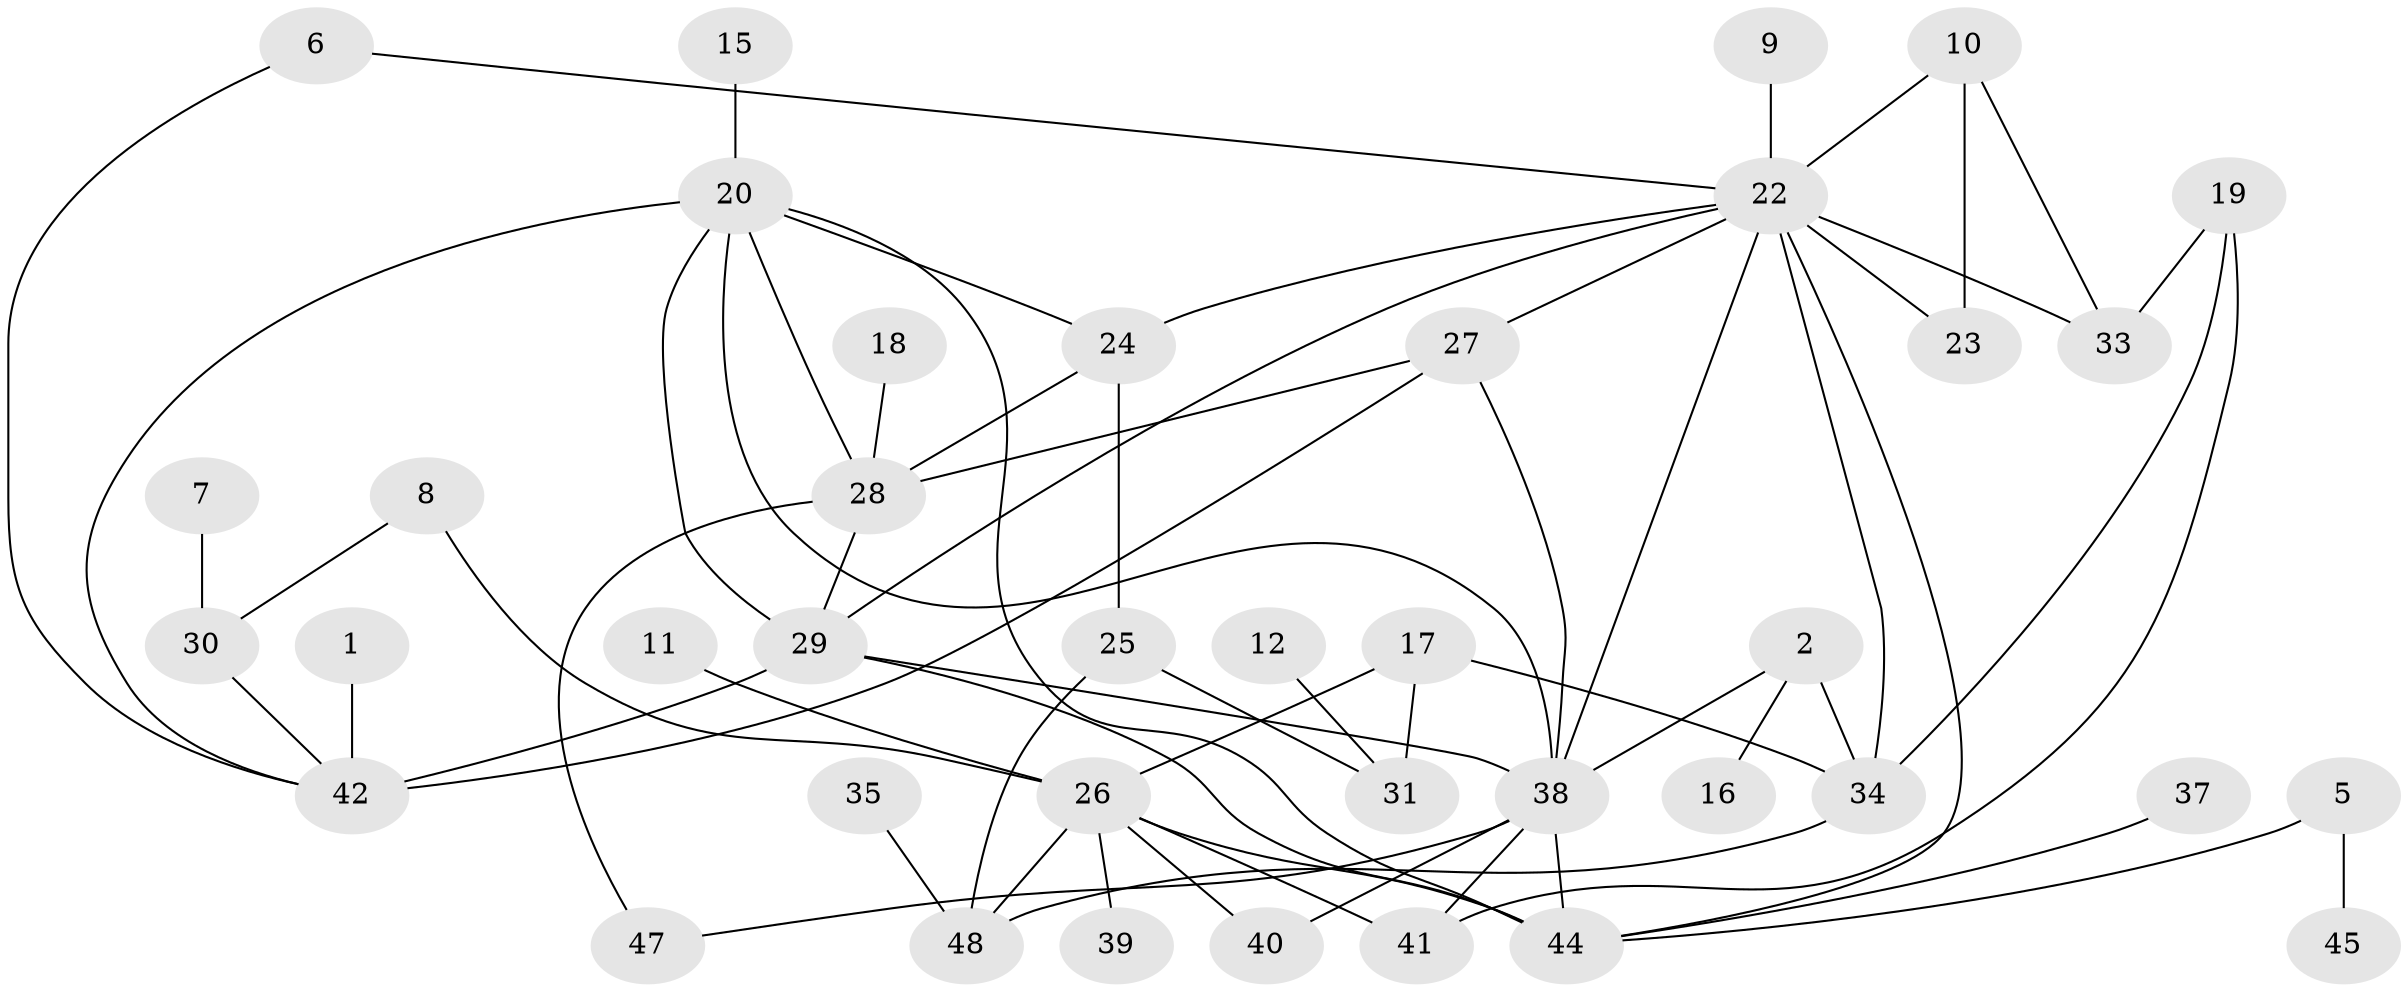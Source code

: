 // original degree distribution, {4: 0.08421052631578947, 1: 0.2, 3: 0.21052631578947367, 2: 0.29473684210526313, 0: 0.09473684210526316, 6: 0.042105263157894736, 5: 0.05263157894736842, 7: 0.021052631578947368}
// Generated by graph-tools (version 1.1) at 2025/35/03/04/25 23:35:51]
// undirected, 39 vertices, 64 edges
graph export_dot {
  node [color=gray90,style=filled];
  1;
  2;
  5;
  6;
  7;
  8;
  9;
  10;
  11;
  12;
  15;
  16;
  17;
  18;
  19;
  20;
  22;
  23;
  24;
  25;
  26;
  27;
  28;
  29;
  30;
  31;
  33;
  34;
  35;
  37;
  38;
  39;
  40;
  41;
  42;
  44;
  45;
  47;
  48;
  1 -- 42 [weight=1.0];
  2 -- 16 [weight=1.0];
  2 -- 34 [weight=1.0];
  2 -- 38 [weight=1.0];
  5 -- 44 [weight=1.0];
  5 -- 45 [weight=1.0];
  6 -- 22 [weight=1.0];
  6 -- 42 [weight=1.0];
  7 -- 30 [weight=1.0];
  8 -- 26 [weight=1.0];
  8 -- 30 [weight=1.0];
  9 -- 22 [weight=1.0];
  10 -- 22 [weight=1.0];
  10 -- 23 [weight=1.0];
  10 -- 33 [weight=1.0];
  11 -- 26 [weight=1.0];
  12 -- 31 [weight=1.0];
  15 -- 20 [weight=1.0];
  17 -- 26 [weight=1.0];
  17 -- 31 [weight=1.0];
  17 -- 34 [weight=1.0];
  18 -- 28 [weight=1.0];
  19 -- 33 [weight=1.0];
  19 -- 34 [weight=1.0];
  19 -- 41 [weight=1.0];
  20 -- 24 [weight=1.0];
  20 -- 28 [weight=1.0];
  20 -- 29 [weight=1.0];
  20 -- 38 [weight=1.0];
  20 -- 42 [weight=1.0];
  20 -- 44 [weight=1.0];
  22 -- 23 [weight=1.0];
  22 -- 24 [weight=1.0];
  22 -- 27 [weight=1.0];
  22 -- 29 [weight=1.0];
  22 -- 33 [weight=1.0];
  22 -- 34 [weight=1.0];
  22 -- 38 [weight=1.0];
  22 -- 44 [weight=2.0];
  24 -- 25 [weight=1.0];
  24 -- 28 [weight=1.0];
  25 -- 31 [weight=1.0];
  25 -- 48 [weight=1.0];
  26 -- 39 [weight=1.0];
  26 -- 40 [weight=1.0];
  26 -- 41 [weight=1.0];
  26 -- 44 [weight=3.0];
  26 -- 48 [weight=1.0];
  27 -- 28 [weight=1.0];
  27 -- 38 [weight=1.0];
  27 -- 42 [weight=1.0];
  28 -- 29 [weight=1.0];
  28 -- 47 [weight=1.0];
  29 -- 38 [weight=1.0];
  29 -- 42 [weight=2.0];
  29 -- 44 [weight=1.0];
  30 -- 42 [weight=1.0];
  34 -- 48 [weight=1.0];
  35 -- 48 [weight=1.0];
  37 -- 44 [weight=1.0];
  38 -- 40 [weight=1.0];
  38 -- 41 [weight=1.0];
  38 -- 44 [weight=1.0];
  38 -- 47 [weight=1.0];
}
